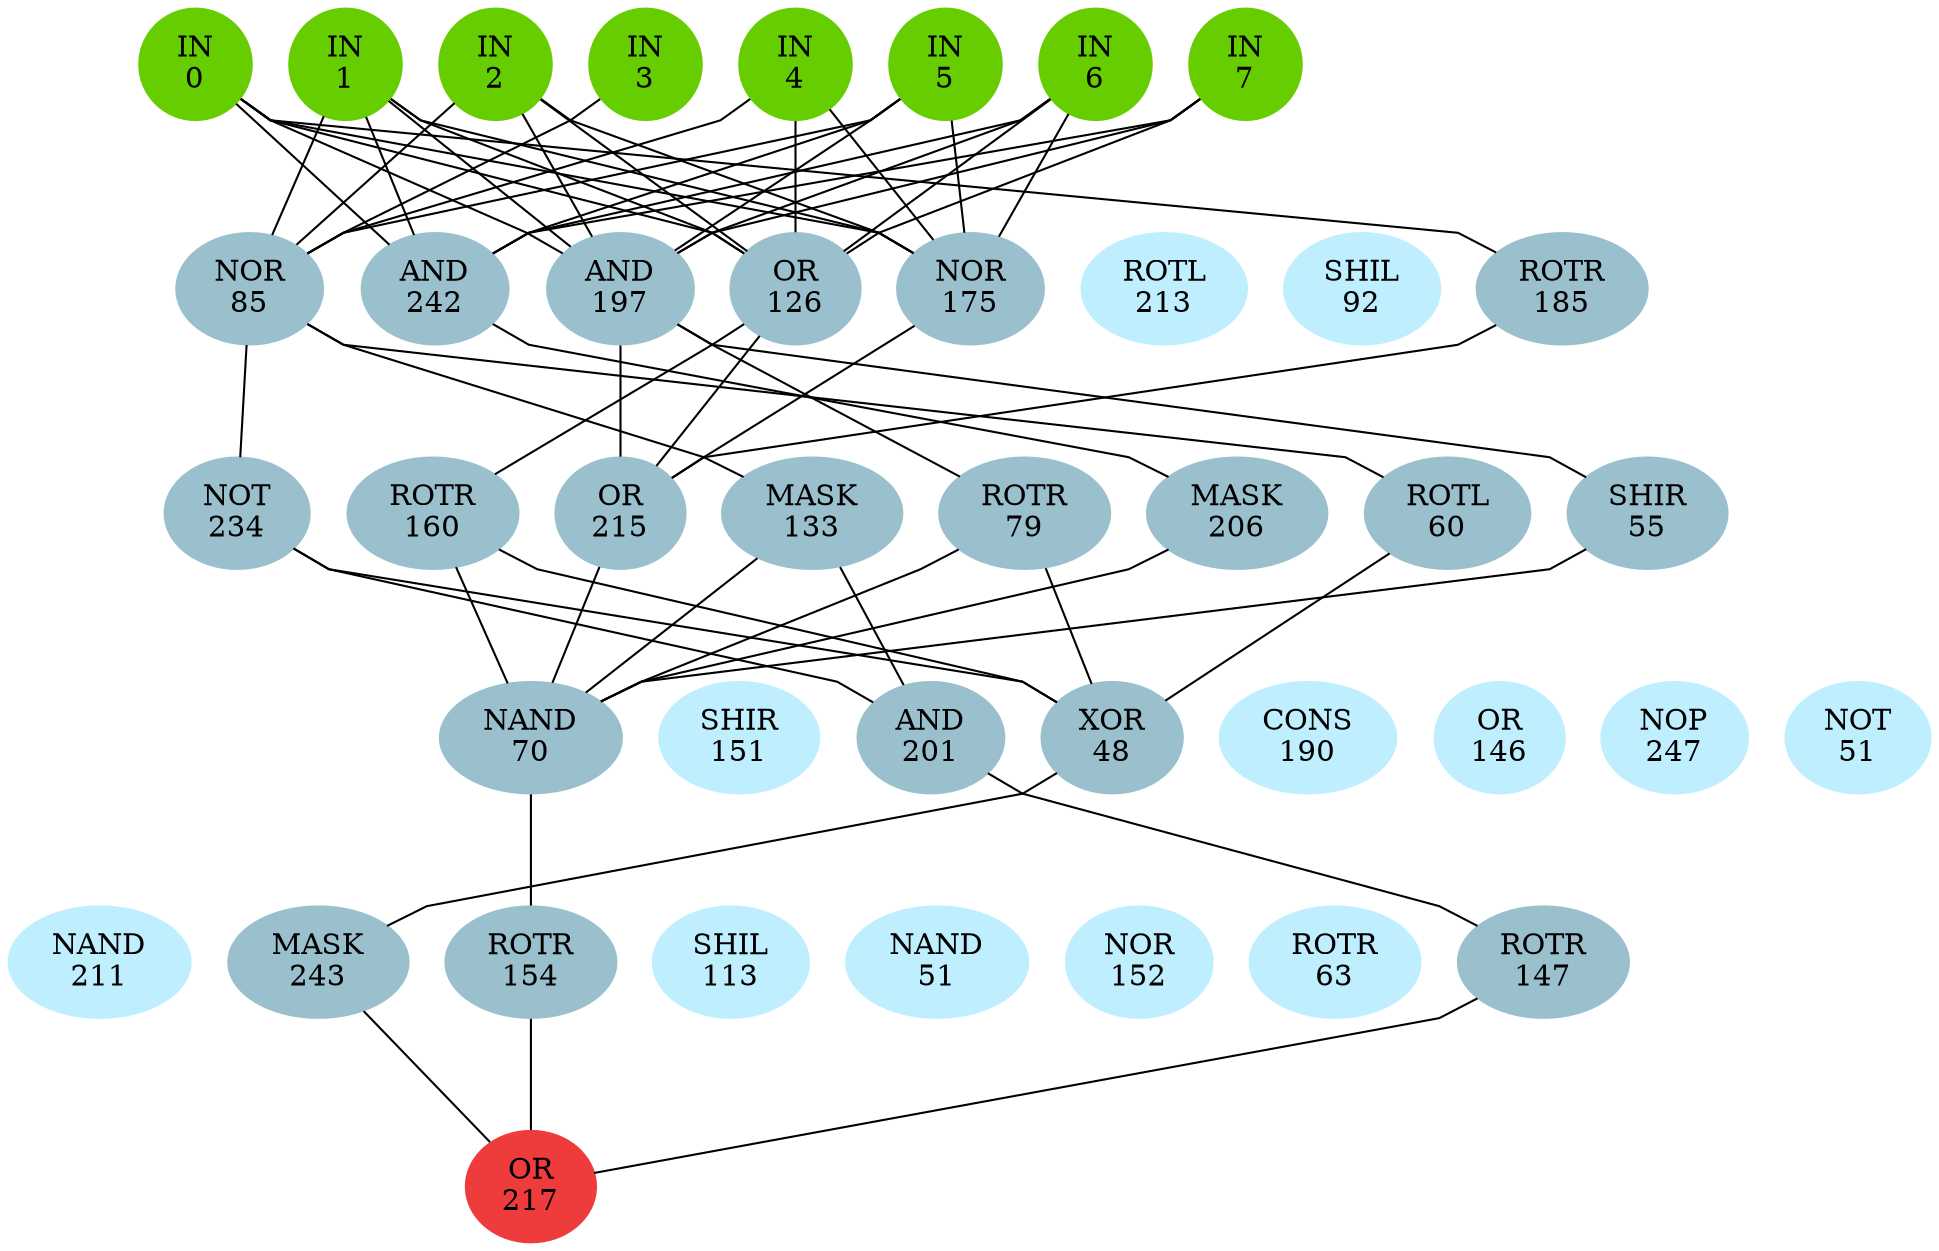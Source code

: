graph EACircuit {
rankdir=BT;
ranksep=0.75;
ordering=out;
splines=polyline;
node [style=filled, color=lightblue2];

{ rank=same;
node [color=chartreuse3];
"-1_0"[label="IN\n0"];
node [color=chartreuse3];
"-1_1"[label="IN\n1"];
node [color=chartreuse3];
"-1_2"[label="IN\n2"];
node [color=chartreuse3];
"-1_3"[label="IN\n3"];
node [color=chartreuse3];
"-1_4"[label="IN\n4"];
node [color=chartreuse3];
"-1_5"[label="IN\n5"];
node [color=chartreuse3];
"-1_6"[label="IN\n6"];
node [color=chartreuse3];
"-1_7"[label="IN\n7"];
}
{ rank=same;
node [color=lightblue3];
"0_0"[label="NOR\n85"];
node [color=lightblue3];
"0_1"[label="AND\n242"];
node [color=lightblue3];
"0_2"[label="AND\n197"];
node [color=lightblue3];
"0_3"[label="OR\n126"];
node [color=lightblue3];
"0_4"[label="NOR\n175"];
node [color=lightblue1];
"0_5"[label="ROTL\n213"];
node [color=lightblue1];
"0_6"[label="SHIL\n92"];
node [color=lightblue3];
"0_7"[label="ROTR\n185"];
}
{ rank=same;
node [color=lightblue3];
"1_0"[label="NOT\n234"];
node [color=lightblue3];
"1_1"[label="ROTR\n160"];
node [color=lightblue3];
"1_2"[label="OR\n215"];
node [color=lightblue3];
"1_3"[label="MASK\n133"];
node [color=lightblue3];
"1_4"[label="ROTR\n79"];
node [color=lightblue3];
"1_5"[label="MASK\n206"];
node [color=lightblue3];
"1_6"[label="ROTL\n60"];
node [color=lightblue3];
"1_7"[label="SHIR\n55"];
}
{ rank=same;
node [color=lightblue3];
"2_0"[label="NAND\n70"];
node [color=lightblue1];
"2_1"[label="SHIR\n151"];
node [color=lightblue3];
"2_2"[label="AND\n201"];
node [color=lightblue3];
"2_3"[label="XOR\n48"];
node [color=lightblue1];
"2_4"[label="CONS\n190"];
node [color=lightblue1];
"2_5"[label="OR\n146"];
node [color=lightblue1];
"2_6"[label="NOP\n247"];
node [color=lightblue1];
"2_7"[label="NOT\n51"];
}
{ rank=same;
node [color=lightblue1];
"3_0"[label="NAND\n211"];
node [color=lightblue3];
"3_1"[label="MASK\n243"];
node [color=lightblue3];
"3_2"[label="ROTR\n154"];
node [color=lightblue1];
"3_3"[label="SHIL\n113"];
node [color=lightblue1];
"3_4"[label="NAND\n51"];
node [color=lightblue1];
"3_5"[label="NOR\n152"];
node [color=lightblue1];
"3_6"[label="ROTR\n63"];
node [color=lightblue3];
"3_7"[label="ROTR\n147"];
}
{ rank=same;
node [color=brown2];
"4_0"[label="OR\n217"];
}
edge[style=invis];
"-1_0" -- "-1_1" -- "-1_2" -- "-1_3" -- "-1_4" -- "-1_5" -- "-1_6" -- "-1_7";
"0_0" -- "0_1" -- "0_2" -- "0_3" -- "0_4" -- "0_5" -- "0_6" -- "0_7";
"1_0" -- "1_1" -- "1_2" -- "1_3" -- "1_4" -- "1_5" -- "1_6" -- "1_7";
"2_0" -- "2_1" -- "2_2" -- "2_3" -- "2_4" -- "2_5" -- "2_6" -- "2_7";
"3_0" -- "3_1" -- "3_2" -- "3_3" -- "3_4" -- "3_5" -- "3_6" -- "3_7";
"4_0" -- "4_0";
edge[style=solid];
"0_0" -- "-1_1";
"0_0" -- "-1_2";
"0_0" -- "-1_3";
"0_0" -- "-1_4";
"0_0" -- "-1_5";
"0_1" -- "-1_0";
"0_1" -- "-1_1";
"0_1" -- "-1_5";
"0_1" -- "-1_6";
"0_1" -- "-1_7";
"0_2" -- "-1_0";
"0_2" -- "-1_1";
"0_2" -- "-1_2";
"0_2" -- "-1_5";
"0_2" -- "-1_6";
"0_2" -- "-1_7";
"0_3" -- "-1_0";
"0_3" -- "-1_1";
"0_3" -- "-1_2";
"0_3" -- "-1_4";
"0_3" -- "-1_6";
"0_3" -- "-1_7";
"0_4" -- "-1_0";
"0_4" -- "-1_1";
"0_4" -- "-1_2";
"0_4" -- "-1_4";
"0_4" -- "-1_5";
"0_4" -- "-1_6";
"0_7" -- "-1_0";
"1_0" -- "0_0";
"1_1" -- "0_3";
"1_2" -- "0_2";
"1_2" -- "0_3";
"1_2" -- "0_4";
"1_2" -- "0_7";
"1_3" -- "0_0";
"1_4" -- "0_2";
"1_5" -- "0_1";
"1_6" -- "0_0";
"1_7" -- "0_2";
"2_0" -- "1_1";
"2_0" -- "1_2";
"2_0" -- "1_3";
"2_0" -- "1_4";
"2_0" -- "1_5";
"2_0" -- "1_7";
"2_2" -- "1_0";
"2_2" -- "1_3";
"2_3" -- "1_0";
"2_3" -- "1_1";
"2_3" -- "1_4";
"2_3" -- "1_6";
"3_1" -- "2_3";
"3_2" -- "2_0";
"3_7" -- "2_2";
"4_0" -- "3_1";
"4_0" -- "3_2";
"4_0" -- "3_7";
}